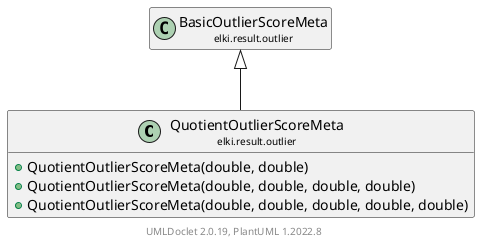 @startuml
    remove .*\.(Instance|Par|Parameterizer|Factory)$
    set namespaceSeparator none
    hide empty fields
    hide empty methods

    class "<size:14>QuotientOutlierScoreMeta\n<size:10>elki.result.outlier" as elki.result.outlier.QuotientOutlierScoreMeta [[QuotientOutlierScoreMeta.html]] {
        +QuotientOutlierScoreMeta(double, double)
        +QuotientOutlierScoreMeta(double, double, double, double)
        +QuotientOutlierScoreMeta(double, double, double, double, double)
    }

    class "<size:14>BasicOutlierScoreMeta\n<size:10>elki.result.outlier" as elki.result.outlier.BasicOutlierScoreMeta [[BasicOutlierScoreMeta.html]]

    elki.result.outlier.BasicOutlierScoreMeta <|-- elki.result.outlier.QuotientOutlierScoreMeta

    center footer UMLDoclet 2.0.19, PlantUML 1.2022.8
@enduml
